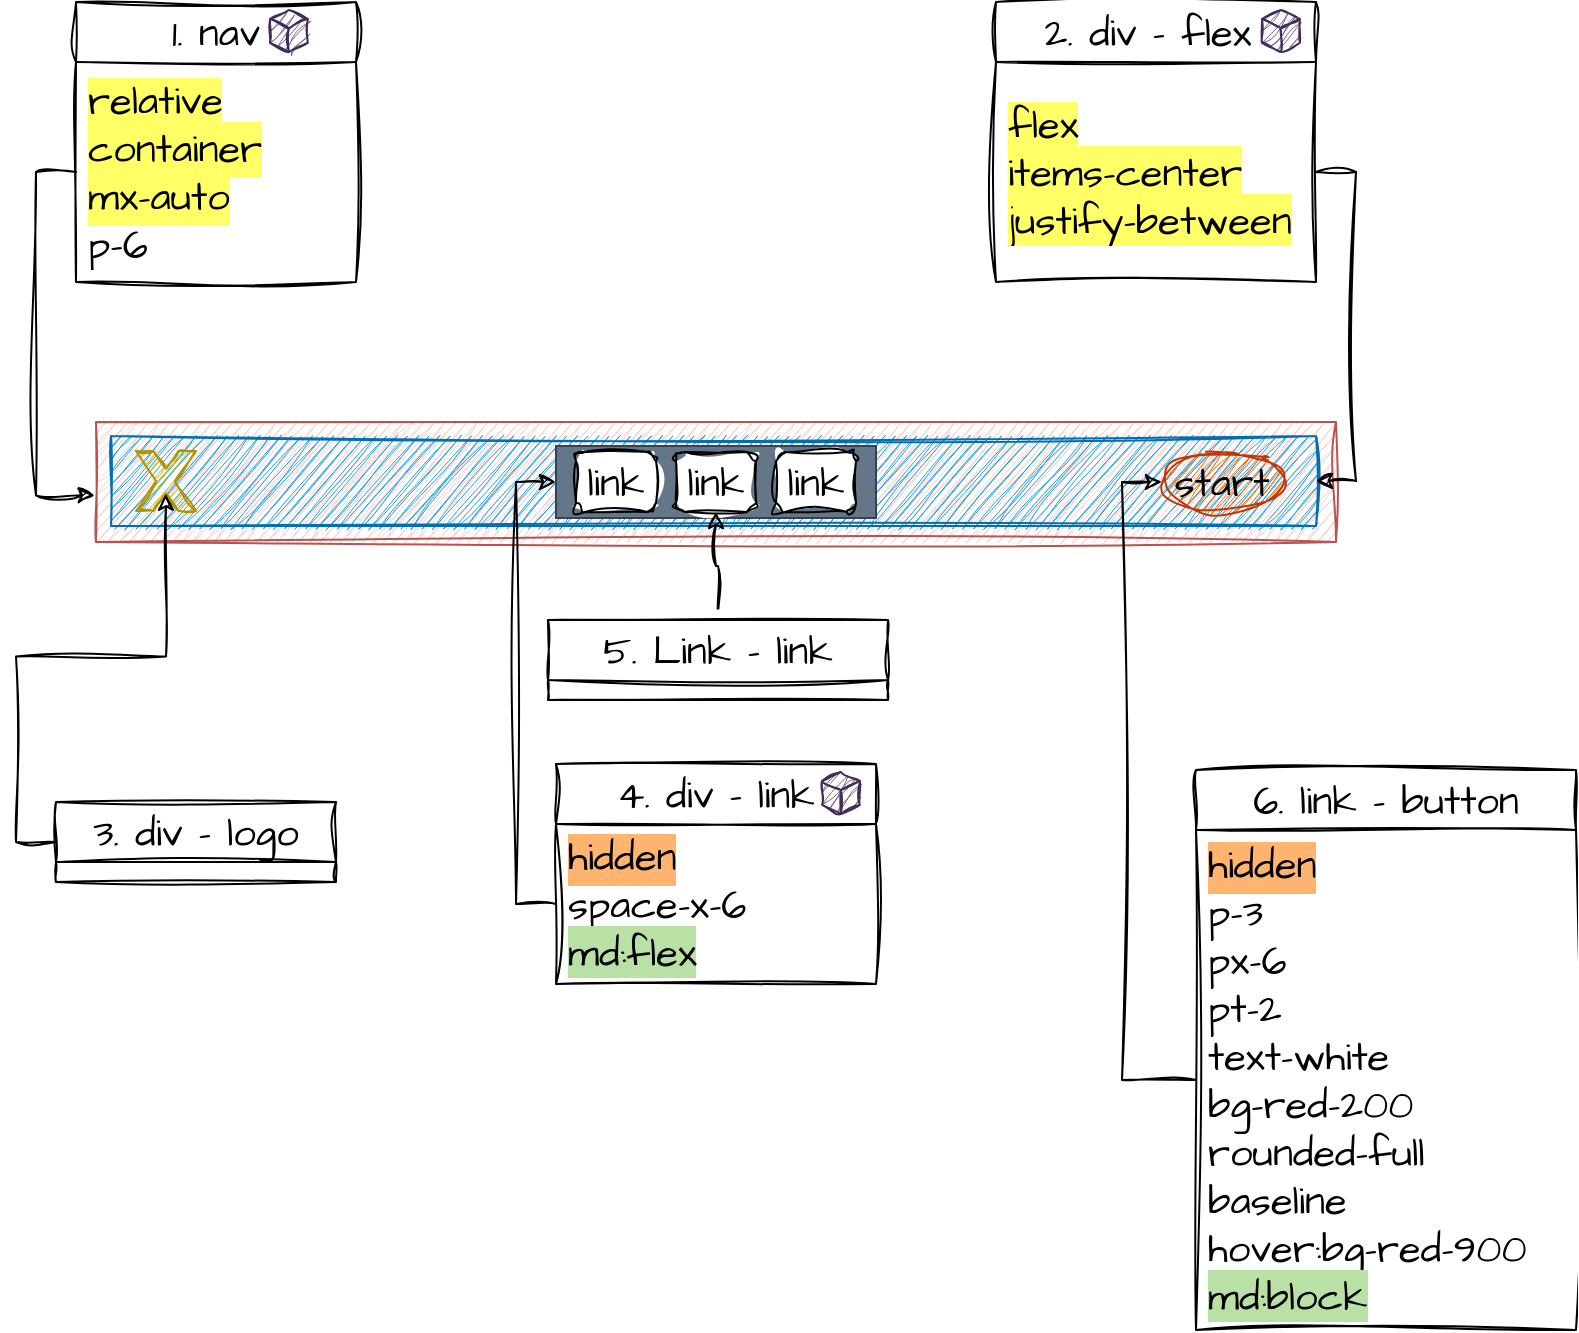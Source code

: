 <mxfile version="22.0.4" type="github">
  <diagram name="Page-1" id="Edo82u8HenHKRPctLf0t">
    <mxGraphModel dx="1077" dy="568" grid="1" gridSize="10" guides="1" tooltips="1" connect="1" arrows="1" fold="1" page="1" pageScale="1" pageWidth="1169" pageHeight="827" math="0" shadow="0">
      <root>
        <mxCell id="0" />
        <mxCell id="1" parent="0" />
        <object label="" id="v9pG0wg58woj9QDLIAWf-1">
          <mxCell style="rounded=0;whiteSpace=wrap;html=1;sketch=1;hachureGap=4;jiggle=2;curveFitting=1;fontFamily=Architects Daughter;fontSource=https%3A%2F%2Ffonts.googleapis.com%2Fcss%3Ffamily%3DArchitects%2BDaughter;fontSize=20;fillColor=#f8cecc;strokeColor=#b85450;" vertex="1" parent="1">
            <mxGeometry x="310" y="240" width="620" height="60" as="geometry" />
          </mxCell>
        </object>
        <mxCell id="v9pG0wg58woj9QDLIAWf-11" style="edgeStyle=orthogonalEdgeStyle;rounded=0;sketch=1;hachureGap=4;jiggle=2;curveFitting=1;orthogonalLoop=1;jettySize=auto;html=1;exitX=0;exitY=0.5;exitDx=0;exitDy=0;entryX=-0.001;entryY=0.611;entryDx=0;entryDy=0;entryPerimeter=0;fontFamily=Architects Daughter;fontSource=https%3A%2F%2Ffonts.googleapis.com%2Fcss%3Ffamily%3DArchitects%2BDaughter;fontSize=16;" edge="1" parent="1" source="v9pG0wg58woj9QDLIAWf-9" target="v9pG0wg58woj9QDLIAWf-1">
          <mxGeometry relative="1" as="geometry" />
        </mxCell>
        <object label="" id="v9pG0wg58woj9QDLIAWf-12">
          <mxCell style="rounded=0;whiteSpace=wrap;html=1;sketch=1;hachureGap=4;jiggle=2;curveFitting=1;fontFamily=Architects Daughter;fontSource=https%3A%2F%2Ffonts.googleapis.com%2Fcss%3Ffamily%3DArchitects%2BDaughter;fontSize=20;fillColor=#1ba1e2;strokeColor=#006EAF;fontColor=#ffffff;" vertex="1" parent="1">
            <mxGeometry x="317.5" y="247" width="602.5" height="45" as="geometry" />
          </mxCell>
        </object>
        <mxCell id="v9pG0wg58woj9QDLIAWf-16" style="edgeStyle=orthogonalEdgeStyle;rounded=0;sketch=1;hachureGap=4;jiggle=2;curveFitting=1;orthogonalLoop=1;jettySize=auto;html=1;exitX=1;exitY=0.5;exitDx=0;exitDy=0;entryX=1;entryY=0.5;entryDx=0;entryDy=0;fontFamily=Architects Daughter;fontSource=https%3A%2F%2Ffonts.googleapis.com%2Fcss%3Ffamily%3DArchitects%2BDaughter;fontSize=16;" edge="1" parent="1" source="v9pG0wg58woj9QDLIAWf-14" target="v9pG0wg58woj9QDLIAWf-12">
          <mxGeometry relative="1" as="geometry" />
        </mxCell>
        <mxCell id="v9pG0wg58woj9QDLIAWf-17" value="" style="verticalLabelPosition=bottom;verticalAlign=top;html=1;shape=mxgraph.basic.x;sketch=1;hachureGap=4;jiggle=2;curveFitting=1;fontFamily=Architects Daughter;fontSource=https%3A%2F%2Ffonts.googleapis.com%2Fcss%3Ffamily%3DArchitects%2BDaughter;fontSize=20;fillColor=#e3c800;strokeColor=#B09500;fontColor=#000000;" vertex="1" parent="1">
          <mxGeometry x="330" y="254.5" width="30" height="30" as="geometry" />
        </mxCell>
        <mxCell id="v9pG0wg58woj9QDLIAWf-18" value="3. div - logo" style="swimlane;fontStyle=0;childLayout=stackLayout;horizontal=1;startSize=30;horizontalStack=0;resizeParent=1;resizeParentMax=0;resizeLast=0;collapsible=1;marginBottom=0;whiteSpace=wrap;html=1;sketch=1;hachureGap=4;jiggle=2;curveFitting=1;fontFamily=Architects Daughter;fontSource=https%3A%2F%2Ffonts.googleapis.com%2Fcss%3Ffamily%3DArchitects%2BDaughter;fontSize=20;" vertex="1" collapsed="1" parent="1">
          <mxGeometry x="290" y="430" width="140" height="40" as="geometry">
            <mxRectangle x="290" y="430" width="160" height="70" as="alternateBounds" />
          </mxGeometry>
        </mxCell>
        <mxCell id="v9pG0wg58woj9QDLIAWf-19" value="pt-2" style="text;strokeColor=none;fillColor=none;align=left;verticalAlign=middle;spacingLeft=4;spacingRight=4;overflow=hidden;points=[[0,0.5],[1,0.5]];portConstraint=eastwest;rotatable=0;whiteSpace=wrap;html=1;fontSize=20;fontFamily=Architects Daughter;" vertex="1" parent="v9pG0wg58woj9QDLIAWf-18">
          <mxGeometry y="30" width="160" height="40" as="geometry" />
        </mxCell>
        <mxCell id="v9pG0wg58woj9QDLIAWf-20" style="edgeStyle=orthogonalEdgeStyle;rounded=0;sketch=1;hachureGap=4;jiggle=2;curveFitting=1;orthogonalLoop=1;jettySize=auto;html=1;exitX=0;exitY=0.5;exitDx=0;exitDy=0;entryX=0.5;entryY=0.71;entryDx=0;entryDy=0;entryPerimeter=0;fontFamily=Architects Daughter;fontSource=https%3A%2F%2Ffonts.googleapis.com%2Fcss%3Ffamily%3DArchitects%2BDaughter;fontSize=16;" edge="1" parent="1" source="v9pG0wg58woj9QDLIAWf-19" target="v9pG0wg58woj9QDLIAWf-17">
          <mxGeometry relative="1" as="geometry" />
        </mxCell>
        <mxCell id="v9pG0wg58woj9QDLIAWf-30" value="" style="group" vertex="1" connectable="0" parent="1">
          <mxGeometry x="760" y="30" width="160" height="140" as="geometry" />
        </mxCell>
        <mxCell id="v9pG0wg58woj9QDLIAWf-13" value="2. div - flex&amp;nbsp;" style="swimlane;fontStyle=0;childLayout=stackLayout;horizontal=1;startSize=30;horizontalStack=0;resizeParent=1;resizeParentMax=0;resizeLast=0;collapsible=1;marginBottom=0;whiteSpace=wrap;html=1;sketch=1;hachureGap=4;jiggle=2;curveFitting=1;fontFamily=Architects Daughter;fontSource=https%3A%2F%2Ffonts.googleapis.com%2Fcss%3Ffamily%3DArchitects%2BDaughter;fontSize=20;" vertex="1" parent="v9pG0wg58woj9QDLIAWf-30">
          <mxGeometry width="160" height="140" as="geometry">
            <mxRectangle x="740" y="20" width="240" height="40" as="alternateBounds" />
          </mxGeometry>
        </mxCell>
        <mxCell id="v9pG0wg58woj9QDLIAWf-14" value="&lt;span style=&quot;background-color: rgb(255, 255, 102);&quot;&gt;flex &lt;br&gt;items-center &lt;br&gt;justify-between&lt;/span&gt;" style="text;strokeColor=none;fillColor=none;align=left;verticalAlign=middle;spacingLeft=4;spacingRight=4;overflow=hidden;points=[[0,0.5],[1,0.5]];portConstraint=eastwest;rotatable=0;whiteSpace=wrap;html=1;fontSize=20;fontFamily=Architects Daughter;" vertex="1" parent="v9pG0wg58woj9QDLIAWf-13">
          <mxGeometry y="30" width="160" height="110" as="geometry" />
        </mxCell>
        <mxCell id="v9pG0wg58woj9QDLIAWf-28" value="" style="html=1;whiteSpace=wrap;shape=isoCube2;backgroundOutline=1;isoAngle=15;sketch=1;hachureGap=4;jiggle=2;curveFitting=1;fontFamily=Architects Daughter;fontSource=https%3A%2F%2Ffonts.googleapis.com%2Fcss%3Ffamily%3DArchitects%2BDaughter;fontSize=20;fillColor=#76608a;fontColor=#ffffff;strokeColor=#432D57;" vertex="1" parent="v9pG0wg58woj9QDLIAWf-30">
          <mxGeometry x="133" y="4" width="18.9" height="21" as="geometry" />
        </mxCell>
        <mxCell id="v9pG0wg58woj9QDLIAWf-32" value="" style="group" vertex="1" connectable="0" parent="1">
          <mxGeometry x="300" y="30" width="140" height="140" as="geometry" />
        </mxCell>
        <mxCell id="v9pG0wg58woj9QDLIAWf-7" value="1. nav" style="swimlane;fontStyle=0;childLayout=stackLayout;horizontal=1;startSize=30;horizontalStack=0;resizeParent=1;resizeParentMax=0;resizeLast=0;collapsible=1;marginBottom=0;whiteSpace=wrap;html=1;sketch=1;hachureGap=4;jiggle=2;curveFitting=1;fontFamily=Architects Daughter;fontSource=https%3A%2F%2Ffonts.googleapis.com%2Fcss%3Ffamily%3DArchitects%2BDaughter;fontSize=20;" vertex="1" parent="v9pG0wg58woj9QDLIAWf-32">
          <mxGeometry width="140" height="140" as="geometry" />
        </mxCell>
        <mxCell id="v9pG0wg58woj9QDLIAWf-9" value="&lt;span style=&quot;background-color: rgb(255, 255, 102);&quot;&gt;relative &lt;/span&gt;&lt;br&gt;&lt;span style=&quot;background-color: rgb(255, 255, 102);&quot;&gt;container &lt;/span&gt;&lt;br&gt;&lt;span style=&quot;background-color: rgb(255, 255, 102);&quot;&gt;mx-auto &lt;/span&gt;&lt;br&gt;p-6" style="text;strokeColor=none;fillColor=none;align=left;verticalAlign=middle;spacingLeft=4;spacingRight=4;overflow=hidden;points=[[0,0.5],[1,0.5]];portConstraint=eastwest;rotatable=0;whiteSpace=wrap;html=1;fontSize=20;fontFamily=Architects Daughter;" vertex="1" parent="v9pG0wg58woj9QDLIAWf-7">
          <mxGeometry y="30" width="140" height="110" as="geometry" />
        </mxCell>
        <mxCell id="v9pG0wg58woj9QDLIAWf-29" value="" style="html=1;whiteSpace=wrap;shape=isoCube2;backgroundOutline=1;isoAngle=15;sketch=1;hachureGap=4;jiggle=2;curveFitting=1;fontFamily=Architects Daughter;fontSource=https%3A%2F%2Ffonts.googleapis.com%2Fcss%3Ffamily%3DArchitects%2BDaughter;fontSize=20;fillColor=#76608a;fontColor=#ffffff;strokeColor=#432D57;" vertex="1" parent="v9pG0wg58woj9QDLIAWf-32">
          <mxGeometry x="97" y="4" width="18.9" height="21" as="geometry" />
        </mxCell>
        <mxCell id="v9pG0wg58woj9QDLIAWf-33" value="" style="group" vertex="1" connectable="0" parent="1">
          <mxGeometry x="540" y="252" width="160" height="36" as="geometry" />
        </mxCell>
        <mxCell id="v9pG0wg58woj9QDLIAWf-21" value="" style="rounded=0;whiteSpace=wrap;html=1;hachureGap=4;fontFamily=Architects Daughter;fontSource=https%3A%2F%2Ffonts.googleapis.com%2Fcss%3Ffamily%3DArchitects%2BDaughter;fontSize=20;fillColor=#647687;fontColor=#ffffff;strokeColor=#314354;" vertex="1" parent="v9pG0wg58woj9QDLIAWf-33">
          <mxGeometry width="160" height="36" as="geometry" />
        </mxCell>
        <mxCell id="v9pG0wg58woj9QDLIAWf-22" value="link" style="rounded=1;whiteSpace=wrap;html=1;sketch=1;hachureGap=4;jiggle=2;curveFitting=1;fontFamily=Architects Daughter;fontSource=https%3A%2F%2Ffonts.googleapis.com%2Fcss%3Ffamily%3DArchitects%2BDaughter;fontSize=20;" vertex="1" parent="v9pG0wg58woj9QDLIAWf-33">
          <mxGeometry x="10" y="3" width="40" height="30" as="geometry" />
        </mxCell>
        <mxCell id="v9pG0wg58woj9QDLIAWf-23" value="link" style="rounded=1;whiteSpace=wrap;html=1;sketch=1;hachureGap=4;jiggle=2;curveFitting=1;fontFamily=Architects Daughter;fontSource=https%3A%2F%2Ffonts.googleapis.com%2Fcss%3Ffamily%3DArchitects%2BDaughter;fontSize=20;" vertex="1" parent="v9pG0wg58woj9QDLIAWf-33">
          <mxGeometry x="60" y="3" width="40" height="30" as="geometry" />
        </mxCell>
        <mxCell id="v9pG0wg58woj9QDLIAWf-24" value="link" style="rounded=1;whiteSpace=wrap;html=1;sketch=1;hachureGap=4;jiggle=2;curveFitting=1;fontFamily=Architects Daughter;fontSource=https%3A%2F%2Ffonts.googleapis.com%2Fcss%3Ffamily%3DArchitects%2BDaughter;fontSize=20;" vertex="1" parent="v9pG0wg58woj9QDLIAWf-33">
          <mxGeometry x="110" y="3" width="40" height="30" as="geometry" />
        </mxCell>
        <mxCell id="v9pG0wg58woj9QDLIAWf-34" value="" style="group" vertex="1" connectable="0" parent="1">
          <mxGeometry x="540" y="411" width="160" height="110" as="geometry" />
        </mxCell>
        <mxCell id="v9pG0wg58woj9QDLIAWf-25" value="4. div - link" style="swimlane;fontStyle=0;childLayout=stackLayout;horizontal=1;startSize=30;horizontalStack=0;resizeParent=1;resizeParentMax=0;resizeLast=0;collapsible=1;marginBottom=0;whiteSpace=wrap;html=1;sketch=1;hachureGap=4;jiggle=2;curveFitting=1;fontFamily=Architects Daughter;fontSource=https%3A%2F%2Ffonts.googleapis.com%2Fcss%3Ffamily%3DArchitects%2BDaughter;fontSize=20;" vertex="1" parent="v9pG0wg58woj9QDLIAWf-34">
          <mxGeometry width="160" height="110" as="geometry">
            <mxRectangle x="540" y="340" width="140" height="40" as="alternateBounds" />
          </mxGeometry>
        </mxCell>
        <mxCell id="v9pG0wg58woj9QDLIAWf-26" value="&lt;span style=&quot;background-color: rgb(255, 181, 112);&quot;&gt;hidden &lt;/span&gt;&lt;br&gt;space-x-6 &lt;br&gt;&lt;span style=&quot;background-color: rgb(185, 224, 165);&quot;&gt;md:flex&lt;/span&gt;" style="text;strokeColor=none;fillColor=none;align=left;verticalAlign=middle;spacingLeft=4;spacingRight=4;overflow=hidden;points=[[0,0.5],[1,0.5]];portConstraint=eastwest;rotatable=0;whiteSpace=wrap;html=1;fontSize=20;fontFamily=Architects Daughter;" vertex="1" parent="v9pG0wg58woj9QDLIAWf-25">
          <mxGeometry y="30" width="160" height="80" as="geometry" />
        </mxCell>
        <mxCell id="v9pG0wg58woj9QDLIAWf-27" value="" style="html=1;whiteSpace=wrap;shape=isoCube2;backgroundOutline=1;isoAngle=15;sketch=1;hachureGap=4;jiggle=2;curveFitting=1;fontFamily=Architects Daughter;fontSource=https%3A%2F%2Ffonts.googleapis.com%2Fcss%3Ffamily%3DArchitects%2BDaughter;fontSize=20;fillColor=#76608a;fontColor=#ffffff;strokeColor=#432D57;" vertex="1" parent="v9pG0wg58woj9QDLIAWf-34">
          <mxGeometry x="133" y="4" width="18.9" height="21" as="geometry" />
        </mxCell>
        <mxCell id="v9pG0wg58woj9QDLIAWf-35" style="edgeStyle=orthogonalEdgeStyle;rounded=0;sketch=1;hachureGap=4;jiggle=2;curveFitting=1;orthogonalLoop=1;jettySize=auto;html=1;exitX=0;exitY=0.5;exitDx=0;exitDy=0;entryX=0;entryY=0.5;entryDx=0;entryDy=0;fontFamily=Architects Daughter;fontSource=https%3A%2F%2Ffonts.googleapis.com%2Fcss%3Ffamily%3DArchitects%2BDaughter;fontSize=16;" edge="1" parent="1" source="v9pG0wg58woj9QDLIAWf-26" target="v9pG0wg58woj9QDLIAWf-21">
          <mxGeometry relative="1" as="geometry" />
        </mxCell>
        <mxCell id="v9pG0wg58woj9QDLIAWf-40" style="edgeStyle=orthogonalEdgeStyle;rounded=0;sketch=1;hachureGap=4;jiggle=2;curveFitting=1;orthogonalLoop=1;jettySize=auto;html=1;fontFamily=Architects Daughter;fontSource=https%3A%2F%2Ffonts.googleapis.com%2Fcss%3Ffamily%3DArchitects%2BDaughter;fontSize=16;" edge="1" parent="1" source="v9pG0wg58woj9QDLIAWf-37" target="v9pG0wg58woj9QDLIAWf-23">
          <mxGeometry relative="1" as="geometry" />
        </mxCell>
        <mxCell id="v9pG0wg58woj9QDLIAWf-37" value="5. Link - link" style="swimlane;fontStyle=0;childLayout=stackLayout;horizontal=1;startSize=30;horizontalStack=0;resizeParent=1;resizeParentMax=0;resizeLast=0;collapsible=1;marginBottom=0;whiteSpace=wrap;html=1;sketch=1;hachureGap=4;jiggle=2;curveFitting=1;fontFamily=Architects Daughter;fontSource=https%3A%2F%2Ffonts.googleapis.com%2Fcss%3Ffamily%3DArchitects%2BDaughter;fontSize=20;points=[[0,0,0,0,0],[0,0.25,0,0,0],[0,0.5,0,0,0],[0,0.75,0,0,0],[0,1,0,0,0],[0.25,0,0,0,0],[0.25,1,0,0,0],[0.5,0,0,0,0],[0.5,1,0,0,0],[0.75,0,0,0,0],[0.75,1,0,0,0],[1,0,0,0,0],[1,0.25,0,0,0],[1,0.5,0,0,0],[1,0.75,0,0,0],[1,1,0,0,0]];" vertex="1" collapsed="1" parent="1">
          <mxGeometry x="536" y="339" width="170" height="40" as="geometry">
            <mxRectangle x="540" y="320" width="170" height="60" as="alternateBounds" />
          </mxGeometry>
        </mxCell>
        <mxCell id="v9pG0wg58woj9QDLIAWf-38" value="hover:text-white" style="text;strokeColor=none;fillColor=none;align=left;verticalAlign=middle;spacingLeft=4;spacingRight=4;overflow=hidden;points=[[0,0.5],[1,0.5]];portConstraint=eastwest;rotatable=0;whiteSpace=wrap;html=1;fontSize=20;fontFamily=Architects Daughter;" vertex="1" parent="v9pG0wg58woj9QDLIAWf-37">
          <mxGeometry y="30" width="170" height="30" as="geometry" />
        </mxCell>
        <mxCell id="v9pG0wg58woj9QDLIAWf-41" value="start" style="ellipse;whiteSpace=wrap;html=1;hachureGap=4;fontFamily=Architects Daughter;fontSource=https%3A%2F%2Ffonts.googleapis.com%2Fcss%3Ffamily%3DArchitects%2BDaughter;fontSize=20;fillColor=#fa6800;fontColor=#000000;strokeColor=#C73500;sketch=1;curveFitting=1;jiggle=2;" vertex="1" parent="1">
          <mxGeometry x="843" y="255" width="60" height="30" as="geometry" />
        </mxCell>
        <mxCell id="v9pG0wg58woj9QDLIAWf-43" value="6. link - button" style="swimlane;fontStyle=0;childLayout=stackLayout;horizontal=1;startSize=30;horizontalStack=0;resizeParent=1;resizeParentMax=0;resizeLast=0;collapsible=1;marginBottom=0;whiteSpace=wrap;html=1;sketch=1;hachureGap=4;jiggle=2;curveFitting=1;fontFamily=Architects Daughter;fontSource=https%3A%2F%2Ffonts.googleapis.com%2Fcss%3Ffamily%3DArchitects%2BDaughter;fontSize=20;" vertex="1" parent="1">
          <mxGeometry x="860" y="414" width="190" height="280" as="geometry">
            <mxRectangle x="540" y="340" width="140" height="40" as="alternateBounds" />
          </mxGeometry>
        </mxCell>
        <mxCell id="v9pG0wg58woj9QDLIAWf-44" value="&lt;div&gt;&lt;span style=&quot;background-color: rgb(255, 181, 112);&quot;&gt;hidden&lt;/span&gt;&amp;nbsp;&lt;/div&gt;&lt;div&gt;&lt;span style=&quot;background-color: initial;&quot;&gt;p-3&amp;nbsp;&lt;/span&gt;&lt;/div&gt;&lt;div&gt;px-6&amp;nbsp;&lt;/div&gt;&lt;div&gt;pt-2&amp;nbsp;&lt;/div&gt;&lt;div&gt;text-white&amp;nbsp;&lt;/div&gt;&lt;div&gt;bg-red-200&amp;nbsp;&lt;/div&gt;&lt;div&gt;rounded-full&amp;nbsp;&lt;/div&gt;&lt;div&gt;baseline&amp;nbsp;&lt;/div&gt;&lt;div&gt;hover:bg-red-900&lt;/div&gt;&lt;div&gt;&lt;span style=&quot;background-color: rgb(185, 224, 165);&quot;&gt;md:block&lt;/span&gt;&lt;/div&gt;" style="text;strokeColor=none;fillColor=none;align=left;verticalAlign=middle;spacingLeft=4;spacingRight=4;overflow=hidden;points=[[0,0.5],[1,0.5]];portConstraint=eastwest;rotatable=0;whiteSpace=wrap;html=1;fontSize=20;fontFamily=Architects Daughter;" vertex="1" parent="v9pG0wg58woj9QDLIAWf-43">
          <mxGeometry y="30" width="190" height="250" as="geometry" />
        </mxCell>
        <mxCell id="v9pG0wg58woj9QDLIAWf-46" style="edgeStyle=orthogonalEdgeStyle;rounded=0;sketch=1;hachureGap=4;jiggle=2;curveFitting=1;orthogonalLoop=1;jettySize=auto;html=1;exitX=0;exitY=0.5;exitDx=0;exitDy=0;entryX=0;entryY=0.5;entryDx=0;entryDy=0;fontFamily=Architects Daughter;fontSource=https%3A%2F%2Ffonts.googleapis.com%2Fcss%3Ffamily%3DArchitects%2BDaughter;fontSize=16;" edge="1" parent="1" source="v9pG0wg58woj9QDLIAWf-44" target="v9pG0wg58woj9QDLIAWf-41">
          <mxGeometry relative="1" as="geometry" />
        </mxCell>
      </root>
    </mxGraphModel>
  </diagram>
</mxfile>
